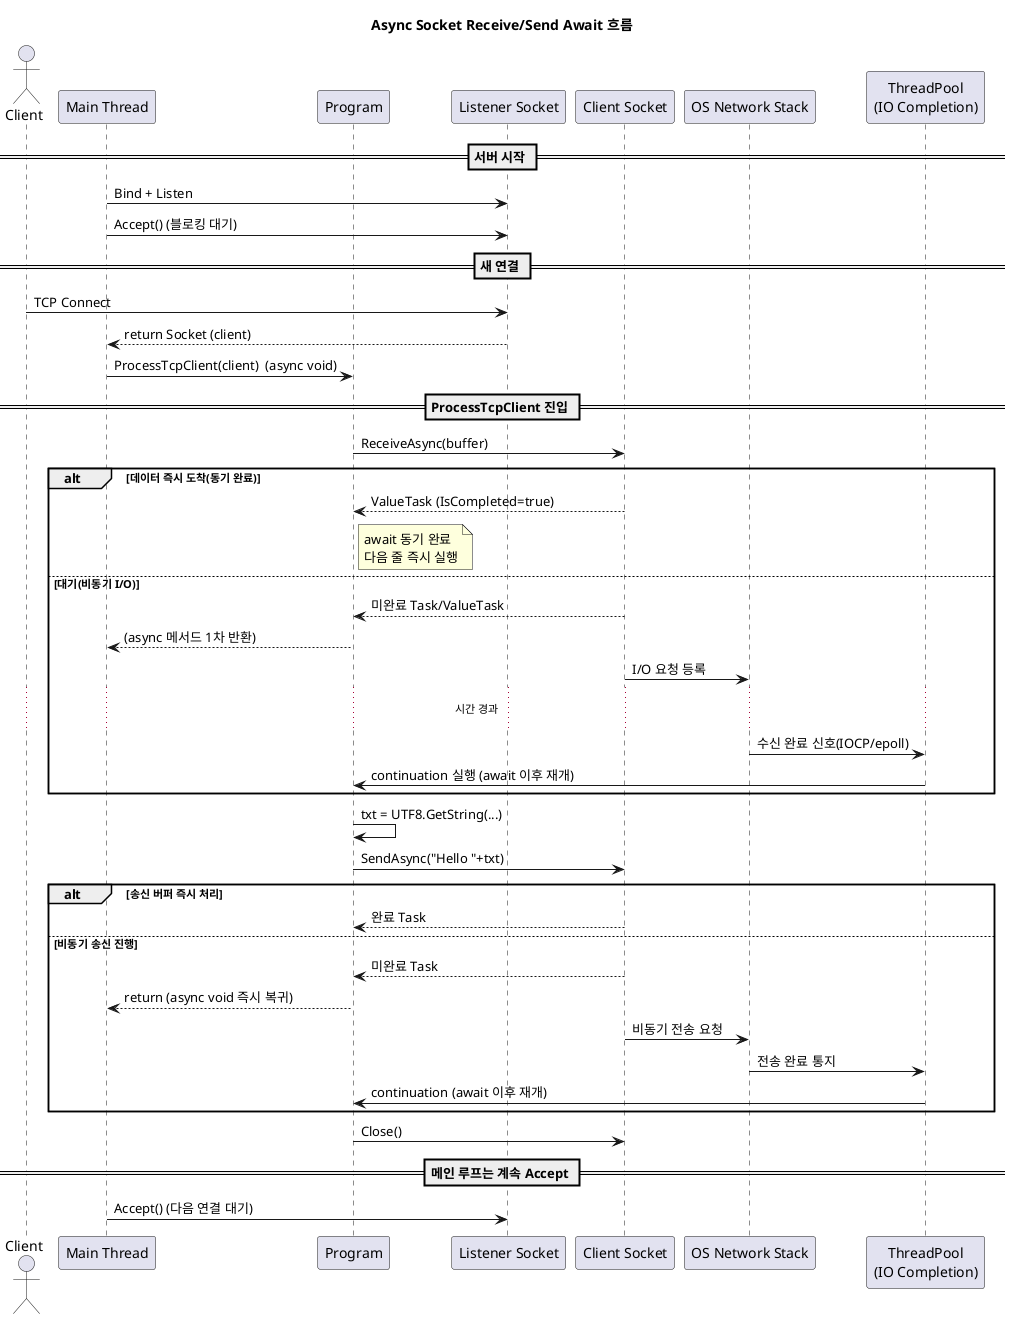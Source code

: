 @startuml AsyncSocketAwaitFlow
title Async Socket Receive/Send Await 흐름

actor Client
participant "Main Thread" as Main
participant "Program" as Prog
participant "Listener Socket" as Listener
participant "Client Socket" as CSock
participant "OS Network Stack" as OS
participant "ThreadPool\n(IO Completion)" as TP

== 서버 시작 ==
Main -> Listener: Bind + Listen
Main -> Listener: Accept() (블로킹 대기)

== 새 연결 ==
Client -> Listener: TCP Connect
Listener --> Main: return Socket (client)
Main -> Prog: ProcessTcpClient(client)  (async void)

== ProcessTcpClient 진입 ==
Prog -> CSock: ReceiveAsync(buffer)
alt 데이터 즉시 도착(동기 완료)
  CSock --> Prog: ValueTask (IsCompleted=true)
  note right of Prog: await 'synchronously completes'\n다음 줄 즉시 계속
else 대기(비동기 I/O)
  CSock --> Prog: 미완료 Task/ValueTask
  Prog --> Main: (메서드 반환 - 상태머신 보관)
  OS <- CSock: I/O 요청 등록
  ...시간 경과...
  OS -> TP: 수신 완료 신호(IOCP/epoll)
  TP -> Prog: continuation 실행 (await 이후 재개)
end

Prog -> Prog: txt = UTF8.GetString(...)
Prog -> CSock: SendAsync("Hello "+txt)
alt 송신 버퍼 즉시 처리
  CSock --> Prog: 완료 Task
else 비동기 송신 진행
  CSock --> Prog: 미완료 Task
  Prog --> (return to caller)
  OS <- CSock: 비동기 전송 요청
  @startuml
  title Async Socket Receive/Send Await 흐름

  actor Client
  participant "Main Thread" as Main
  participant "Program" as Prog
  participant "Listener Socket" as Listener
  participant "Client Socket" as CSock
  participant "OS Network Stack" as OS
  participant "ThreadPool\n(IO Completion)" as TP

  == 서버 시작 ==
  Main -> Listener: Bind + Listen
  Main -> Listener: Accept() (블로킹 대기)

  == 새 연결 ==
  Client -> Listener: TCP Connect
  Listener --> Main: return Socket (client)
  Main -> Prog: ProcessTcpClient(client)  (async void)

  == ProcessTcpClient 진입 ==
  Prog -> CSock: ReceiveAsync(buffer)
  alt 데이터 즉시 도착(동기 완료)
    CSock --> Prog: ValueTask (IsCompleted=true)
    note right of Prog: await 동기 완료\n다음 줄 즉시 실행
  else 대기(비동기 I/O)
    CSock --> Prog: 미완료 Task/ValueTask
    Prog --> Main: (async 메서드 1차 반환)
    OS <- CSock: I/O 요청 등록
    ... 시간 경과 ...
    OS -> TP: 수신 완료 신호(IOCP/epoll)
    TP -> Prog: continuation 실행 (await 이후 재개)
  end

  Prog -> Prog: txt = UTF8.GetString(...)
  Prog -> CSock: SendAsync("Hello "+txt)
  alt 송신 버퍼 즉시 처리
    CSock --> Prog: 완료 Task
  else 비동기 송신 진행
    CSock --> Prog: 미완료 Task
    Prog --> Main: return (async void 즉시 복귀)
    OS <- CSock: 비동기 전송 요청
    OS -> TP: 전송 완료 통지
    TP -> Prog: continuation (await 이후 재개)
  end

  Prog -> CSock: Close()

  == 메인 루프는 계속 Accept ==
  Main -> Listener: Accept() (다음 연결 대기)
  @enduml